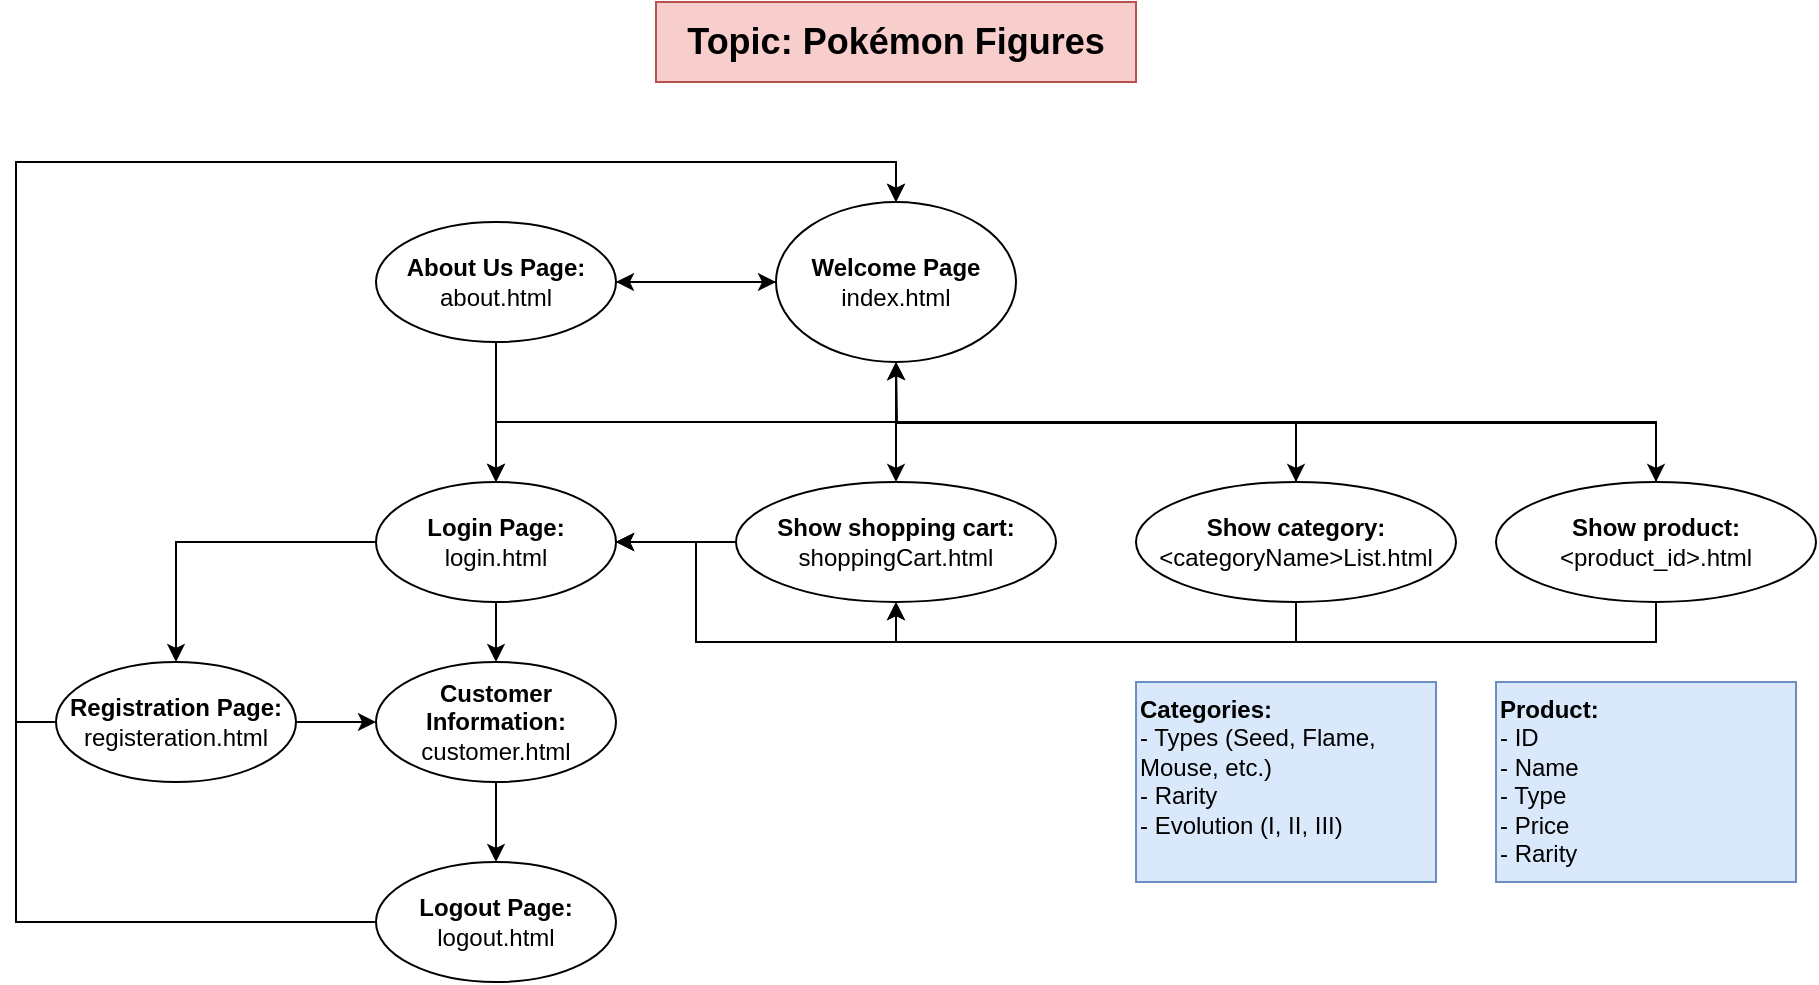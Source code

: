 <mxfile version="24.8.3">
  <diagram name="Page-1" id="bjZnij2RnVKSVBv8xiQF">
    <mxGraphModel dx="1676" dy="1040" grid="1" gridSize="10" guides="1" tooltips="1" connect="1" arrows="1" fold="1" page="1" pageScale="1" pageWidth="827" pageHeight="1169" math="0" shadow="0">
      <root>
        <mxCell id="0" />
        <mxCell id="1" parent="0" />
        <mxCell id="YcM32KmTqc_H7fKUBVU9-1" value="Topic: Pokémon Figures" style="rounded=0;whiteSpace=wrap;html=1;fillColor=#f8cecc;strokeColor=#b85450;fontStyle=1;fontSize=18;" vertex="1" parent="1">
          <mxGeometry x="220" y="40" width="240" height="40" as="geometry" />
        </mxCell>
        <mxCell id="YcM32KmTqc_H7fKUBVU9-17" style="edgeStyle=orthogonalEdgeStyle;rounded=0;orthogonalLoop=1;jettySize=auto;html=1;exitX=0.5;exitY=1;exitDx=0;exitDy=0;entryX=0.5;entryY=0;entryDx=0;entryDy=0;" edge="1" parent="1" source="YcM32KmTqc_H7fKUBVU9-2" target="YcM32KmTqc_H7fKUBVU9-3">
          <mxGeometry relative="1" as="geometry" />
        </mxCell>
        <mxCell id="YcM32KmTqc_H7fKUBVU9-19" style="edgeStyle=orthogonalEdgeStyle;rounded=0;orthogonalLoop=1;jettySize=auto;html=1;exitX=0.5;exitY=1;exitDx=0;exitDy=0;entryX=0.5;entryY=0;entryDx=0;entryDy=0;" edge="1" parent="1" source="YcM32KmTqc_H7fKUBVU9-2" target="YcM32KmTqc_H7fKUBVU9-6">
          <mxGeometry relative="1" as="geometry" />
        </mxCell>
        <mxCell id="YcM32KmTqc_H7fKUBVU9-22" style="edgeStyle=orthogonalEdgeStyle;rounded=0;orthogonalLoop=1;jettySize=auto;html=1;exitX=0.5;exitY=1;exitDx=0;exitDy=0;entryX=0.5;entryY=0;entryDx=0;entryDy=0;" edge="1" parent="1" source="YcM32KmTqc_H7fKUBVU9-2" target="YcM32KmTqc_H7fKUBVU9-7">
          <mxGeometry relative="1" as="geometry" />
        </mxCell>
        <mxCell id="YcM32KmTqc_H7fKUBVU9-27" style="edgeStyle=orthogonalEdgeStyle;rounded=0;orthogonalLoop=1;jettySize=auto;html=1;exitX=0;exitY=0.5;exitDx=0;exitDy=0;" edge="1" parent="1" source="YcM32KmTqc_H7fKUBVU9-2" target="YcM32KmTqc_H7fKUBVU9-11">
          <mxGeometry relative="1" as="geometry" />
        </mxCell>
        <mxCell id="YcM32KmTqc_H7fKUBVU9-30" style="edgeStyle=orthogonalEdgeStyle;rounded=0;orthogonalLoop=1;jettySize=auto;html=1;exitX=0.5;exitY=1;exitDx=0;exitDy=0;entryX=0.5;entryY=0;entryDx=0;entryDy=0;" edge="1" parent="1" source="YcM32KmTqc_H7fKUBVU9-2" target="YcM32KmTqc_H7fKUBVU9-12">
          <mxGeometry relative="1" as="geometry" />
        </mxCell>
        <mxCell id="YcM32KmTqc_H7fKUBVU9-2" value="&lt;div&gt;&lt;b&gt;Welcome Page&lt;/b&gt;&lt;/div&gt;index.html" style="ellipse;whiteSpace=wrap;html=1;" vertex="1" parent="1">
          <mxGeometry x="280" y="140" width="120" height="80" as="geometry" />
        </mxCell>
        <mxCell id="YcM32KmTqc_H7fKUBVU9-20" style="edgeStyle=orthogonalEdgeStyle;rounded=0;orthogonalLoop=1;jettySize=auto;html=1;exitX=0;exitY=0.5;exitDx=0;exitDy=0;entryX=0.5;entryY=0;entryDx=0;entryDy=0;" edge="1" parent="1" source="YcM32KmTqc_H7fKUBVU9-3" target="YcM32KmTqc_H7fKUBVU9-4">
          <mxGeometry relative="1" as="geometry" />
        </mxCell>
        <mxCell id="YcM32KmTqc_H7fKUBVU9-24" style="edgeStyle=orthogonalEdgeStyle;rounded=0;orthogonalLoop=1;jettySize=auto;html=1;exitX=0.5;exitY=1;exitDx=0;exitDy=0;entryX=0.5;entryY=0;entryDx=0;entryDy=0;" edge="1" parent="1" source="YcM32KmTqc_H7fKUBVU9-3" target="YcM32KmTqc_H7fKUBVU9-8">
          <mxGeometry relative="1" as="geometry" />
        </mxCell>
        <mxCell id="YcM32KmTqc_H7fKUBVU9-3" value="&lt;div&gt;&lt;b&gt;Login Page:&lt;/b&gt;&lt;/div&gt;login.html" style="ellipse;whiteSpace=wrap;html=1;" vertex="1" parent="1">
          <mxGeometry x="80" y="280" width="120" height="60" as="geometry" />
        </mxCell>
        <mxCell id="YcM32KmTqc_H7fKUBVU9-25" style="edgeStyle=orthogonalEdgeStyle;rounded=0;orthogonalLoop=1;jettySize=auto;html=1;exitX=1;exitY=0.5;exitDx=0;exitDy=0;entryX=0;entryY=0.5;entryDx=0;entryDy=0;" edge="1" parent="1" source="YcM32KmTqc_H7fKUBVU9-4" target="YcM32KmTqc_H7fKUBVU9-8">
          <mxGeometry relative="1" as="geometry" />
        </mxCell>
        <mxCell id="YcM32KmTqc_H7fKUBVU9-40" style="edgeStyle=orthogonalEdgeStyle;rounded=0;orthogonalLoop=1;jettySize=auto;html=1;exitX=0;exitY=0.5;exitDx=0;exitDy=0;entryX=0.5;entryY=0;entryDx=0;entryDy=0;" edge="1" parent="1" source="YcM32KmTqc_H7fKUBVU9-4" target="YcM32KmTqc_H7fKUBVU9-2">
          <mxGeometry relative="1" as="geometry" />
        </mxCell>
        <mxCell id="YcM32KmTqc_H7fKUBVU9-4" value="&lt;div&gt;&lt;b&gt;Registration Page:&lt;/b&gt;&lt;/div&gt;registeration.html" style="ellipse;whiteSpace=wrap;html=1;" vertex="1" parent="1">
          <mxGeometry x="-80" y="370" width="120" height="60" as="geometry" />
        </mxCell>
        <mxCell id="YcM32KmTqc_H7fKUBVU9-35" style="edgeStyle=orthogonalEdgeStyle;rounded=0;orthogonalLoop=1;jettySize=auto;html=1;exitX=0;exitY=0.5;exitDx=0;exitDy=0;entryX=0.5;entryY=0;entryDx=0;entryDy=0;" edge="1" parent="1" source="YcM32KmTqc_H7fKUBVU9-5" target="YcM32KmTqc_H7fKUBVU9-2">
          <mxGeometry relative="1" as="geometry">
            <Array as="points">
              <mxPoint x="-100" y="500" />
              <mxPoint x="-100" y="120" />
              <mxPoint x="340" y="120" />
            </Array>
          </mxGeometry>
        </mxCell>
        <mxCell id="YcM32KmTqc_H7fKUBVU9-5" value="&lt;div&gt;&lt;b&gt;Logout Page:&lt;/b&gt;&lt;/div&gt;logout.html" style="ellipse;whiteSpace=wrap;html=1;" vertex="1" parent="1">
          <mxGeometry x="80" y="470" width="120" height="60" as="geometry" />
        </mxCell>
        <mxCell id="YcM32KmTqc_H7fKUBVU9-32" style="edgeStyle=orthogonalEdgeStyle;rounded=0;orthogonalLoop=1;jettySize=auto;html=1;exitX=0.5;exitY=1;exitDx=0;exitDy=0;entryX=0.5;entryY=1;entryDx=0;entryDy=0;" edge="1" parent="1" source="YcM32KmTqc_H7fKUBVU9-6" target="YcM32KmTqc_H7fKUBVU9-12">
          <mxGeometry relative="1" as="geometry" />
        </mxCell>
        <mxCell id="YcM32KmTqc_H7fKUBVU9-36" style="edgeStyle=orthogonalEdgeStyle;rounded=0;orthogonalLoop=1;jettySize=auto;html=1;exitX=0.5;exitY=0;exitDx=0;exitDy=0;entryX=0.5;entryY=1;entryDx=0;entryDy=0;" edge="1" parent="1" source="YcM32KmTqc_H7fKUBVU9-6" target="YcM32KmTqc_H7fKUBVU9-2">
          <mxGeometry relative="1" as="geometry" />
        </mxCell>
        <mxCell id="YcM32KmTqc_H7fKUBVU9-38" style="edgeStyle=orthogonalEdgeStyle;rounded=0;orthogonalLoop=1;jettySize=auto;html=1;exitX=0.5;exitY=1;exitDx=0;exitDy=0;entryX=1;entryY=0.5;entryDx=0;entryDy=0;" edge="1" parent="1" source="YcM32KmTqc_H7fKUBVU9-6" target="YcM32KmTqc_H7fKUBVU9-3">
          <mxGeometry relative="1" as="geometry">
            <Array as="points">
              <mxPoint x="540" y="360" />
              <mxPoint x="240" y="360" />
              <mxPoint x="240" y="310" />
            </Array>
          </mxGeometry>
        </mxCell>
        <mxCell id="YcM32KmTqc_H7fKUBVU9-6" value="&lt;div&gt;&lt;b&gt;Show category:&lt;/b&gt;&lt;/div&gt;&amp;lt;categoryName&amp;gt;List.html" style="ellipse;whiteSpace=wrap;html=1;" vertex="1" parent="1">
          <mxGeometry x="460" y="280" width="160" height="60" as="geometry" />
        </mxCell>
        <mxCell id="YcM32KmTqc_H7fKUBVU9-33" style="edgeStyle=orthogonalEdgeStyle;rounded=0;orthogonalLoop=1;jettySize=auto;html=1;exitX=0.5;exitY=1;exitDx=0;exitDy=0;" edge="1" parent="1" source="YcM32KmTqc_H7fKUBVU9-7">
          <mxGeometry relative="1" as="geometry">
            <mxPoint x="340.0" y="340" as="targetPoint" />
            <Array as="points">
              <mxPoint x="720" y="360" />
              <mxPoint x="340" y="360" />
            </Array>
          </mxGeometry>
        </mxCell>
        <mxCell id="YcM32KmTqc_H7fKUBVU9-37" style="edgeStyle=orthogonalEdgeStyle;rounded=0;orthogonalLoop=1;jettySize=auto;html=1;exitX=0.5;exitY=0;exitDx=0;exitDy=0;" edge="1" parent="1" source="YcM32KmTqc_H7fKUBVU9-7">
          <mxGeometry relative="1" as="geometry">
            <mxPoint x="340.0" y="220" as="targetPoint" />
          </mxGeometry>
        </mxCell>
        <mxCell id="YcM32KmTqc_H7fKUBVU9-39" style="edgeStyle=orthogonalEdgeStyle;rounded=0;orthogonalLoop=1;jettySize=auto;html=1;exitX=0.5;exitY=1;exitDx=0;exitDy=0;entryX=1;entryY=0.5;entryDx=0;entryDy=0;" edge="1" parent="1" source="YcM32KmTqc_H7fKUBVU9-7" target="YcM32KmTqc_H7fKUBVU9-3">
          <mxGeometry relative="1" as="geometry">
            <Array as="points">
              <mxPoint x="720" y="360" />
              <mxPoint x="240" y="360" />
              <mxPoint x="240" y="310" />
            </Array>
          </mxGeometry>
        </mxCell>
        <mxCell id="YcM32KmTqc_H7fKUBVU9-7" value="&lt;div&gt;&lt;b&gt;Show product:&lt;/b&gt;&lt;/div&gt;&amp;lt;product_id&amp;gt;.html" style="ellipse;whiteSpace=wrap;html=1;" vertex="1" parent="1">
          <mxGeometry x="640" y="280" width="160" height="60" as="geometry" />
        </mxCell>
        <mxCell id="YcM32KmTqc_H7fKUBVU9-16" style="edgeStyle=orthogonalEdgeStyle;rounded=0;orthogonalLoop=1;jettySize=auto;html=1;exitX=0.5;exitY=1;exitDx=0;exitDy=0;entryX=0.5;entryY=0;entryDx=0;entryDy=0;" edge="1" parent="1" source="YcM32KmTqc_H7fKUBVU9-8" target="YcM32KmTqc_H7fKUBVU9-5">
          <mxGeometry relative="1" as="geometry" />
        </mxCell>
        <mxCell id="YcM32KmTqc_H7fKUBVU9-8" value="&lt;div&gt;&lt;b&gt;Customer Information:&lt;/b&gt;&lt;/div&gt;customer.html" style="ellipse;whiteSpace=wrap;html=1;" vertex="1" parent="1">
          <mxGeometry x="80" y="370" width="120" height="60" as="geometry" />
        </mxCell>
        <mxCell id="YcM32KmTqc_H7fKUBVU9-28" style="edgeStyle=orthogonalEdgeStyle;rounded=0;orthogonalLoop=1;jettySize=auto;html=1;exitX=1;exitY=0.5;exitDx=0;exitDy=0;entryX=0;entryY=0.5;entryDx=0;entryDy=0;" edge="1" parent="1" source="YcM32KmTqc_H7fKUBVU9-11" target="YcM32KmTqc_H7fKUBVU9-2">
          <mxGeometry relative="1" as="geometry" />
        </mxCell>
        <mxCell id="YcM32KmTqc_H7fKUBVU9-29" style="edgeStyle=orthogonalEdgeStyle;rounded=0;orthogonalLoop=1;jettySize=auto;html=1;exitX=0.5;exitY=1;exitDx=0;exitDy=0;entryX=0.5;entryY=0;entryDx=0;entryDy=0;" edge="1" parent="1" source="YcM32KmTqc_H7fKUBVU9-11" target="YcM32KmTqc_H7fKUBVU9-3">
          <mxGeometry relative="1" as="geometry" />
        </mxCell>
        <mxCell id="YcM32KmTqc_H7fKUBVU9-11" value="&lt;div&gt;&lt;b&gt;About Us Page:&lt;/b&gt;&lt;/div&gt;about.html" style="ellipse;whiteSpace=wrap;html=1;" vertex="1" parent="1">
          <mxGeometry x="80" y="150" width="120" height="60" as="geometry" />
        </mxCell>
        <mxCell id="YcM32KmTqc_H7fKUBVU9-31" style="edgeStyle=orthogonalEdgeStyle;rounded=0;orthogonalLoop=1;jettySize=auto;html=1;exitX=0;exitY=0.5;exitDx=0;exitDy=0;entryX=1;entryY=0.5;entryDx=0;entryDy=0;" edge="1" parent="1" source="YcM32KmTqc_H7fKUBVU9-12" target="YcM32KmTqc_H7fKUBVU9-3">
          <mxGeometry relative="1" as="geometry" />
        </mxCell>
        <mxCell id="YcM32KmTqc_H7fKUBVU9-12" value="&lt;div&gt;&lt;b&gt;Show shopping cart:&lt;/b&gt;&lt;/div&gt;shoppingCart.html" style="ellipse;whiteSpace=wrap;html=1;" vertex="1" parent="1">
          <mxGeometry x="260" y="280" width="160" height="60" as="geometry" />
        </mxCell>
        <mxCell id="YcM32KmTqc_H7fKUBVU9-41" value="&lt;b&gt;Categories:&lt;/b&gt;&lt;div&gt;- Types (Seed, Flame, Mouse, etc.)&lt;/div&gt;&lt;div&gt;- Rarity&amp;nbsp;&lt;/div&gt;&lt;div&gt;- Evolution (I, II, III)&lt;/div&gt;" style="rounded=0;whiteSpace=wrap;html=1;align=left;fillColor=#dae8fc;strokeColor=#6c8ebf;verticalAlign=top;" vertex="1" parent="1">
          <mxGeometry x="460" y="380" width="150" height="100" as="geometry" />
        </mxCell>
        <mxCell id="YcM32KmTqc_H7fKUBVU9-42" value="&lt;b&gt;Product:&lt;/b&gt;&lt;div&gt;- ID&lt;/div&gt;&lt;div&gt;- Name&amp;nbsp;&lt;/div&gt;&lt;div&gt;- Type&lt;/div&gt;&lt;div&gt;- Price&lt;/div&gt;&lt;div&gt;- Rarity&lt;/div&gt;" style="rounded=0;whiteSpace=wrap;html=1;align=left;fillColor=#dae8fc;strokeColor=#6c8ebf;verticalAlign=top;" vertex="1" parent="1">
          <mxGeometry x="640" y="380" width="150" height="100" as="geometry" />
        </mxCell>
      </root>
    </mxGraphModel>
  </diagram>
</mxfile>
